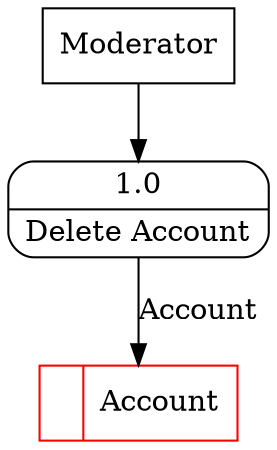 digraph dfd2{ 
node[shape=record]
200 [label="<f0>  |<f1> Account " color=red];
201 [label="Moderator" shape=box];
202 [label="{<f0> 1.0|<f1> Delete Account }" shape=Mrecord];
201 -> 202
202 -> 200 [label="Account"]
}